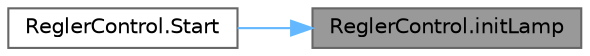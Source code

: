 digraph "ReglerControl.initLamp"
{
 // LATEX_PDF_SIZE
  bgcolor="transparent";
  edge [fontname=Helvetica,fontsize=10,labelfontname=Helvetica,labelfontsize=10];
  node [fontname=Helvetica,fontsize=10,shape=box,height=0.2,width=0.4];
  rankdir="RL";
  Node1 [id="Node000001",label="ReglerControl.initLamp",height=0.2,width=0.4,color="gray40", fillcolor="grey60", style="filled", fontcolor="black",tooltip="This method initialises the switch's lamp."];
  Node1 -> Node2 [id="edge1_Node000001_Node000002",dir="back",color="steelblue1",style="solid",tooltip=" "];
  Node2 [id="Node000002",label="ReglerControl.Start",height=0.2,width=0.4,color="grey40", fillcolor="white", style="filled",URL="$class_regler_control.html#ae2a8329023b5374396fef0ec3c92fe84",tooltip="This method initializes the switch instance and sets the initial rotation of the switch."];
}
